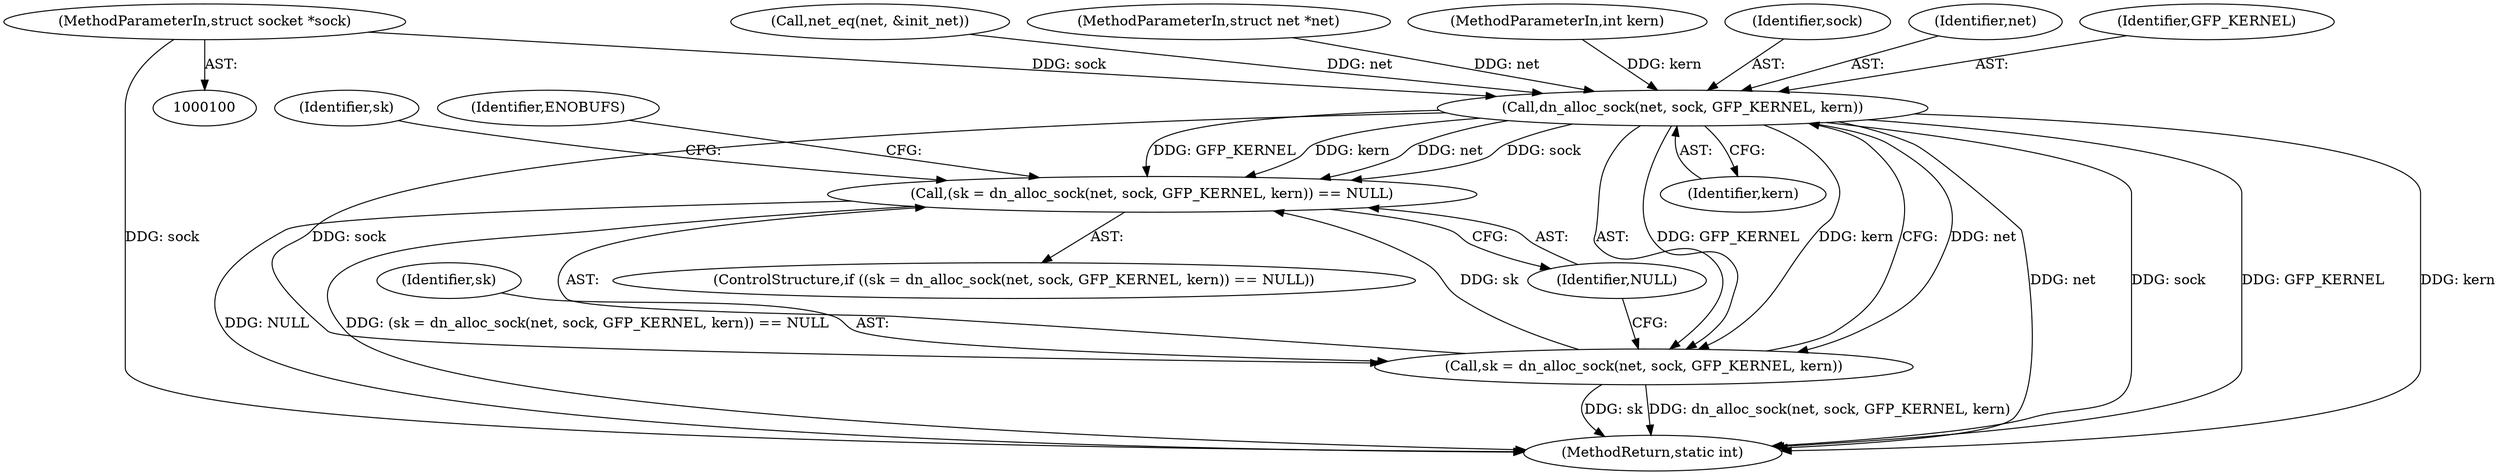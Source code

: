 digraph "0_linux_79462ad02e861803b3840cc782248c7359451cd9_0@pointer" {
"1000102" [label="(MethodParameterIn,struct socket *sock)"];
"1000151" [label="(Call,dn_alloc_sock(net, sock, GFP_KERNEL, kern))"];
"1000148" [label="(Call,(sk = dn_alloc_sock(net, sock, GFP_KERNEL, kern)) == NULL)"];
"1000149" [label="(Call,sk = dn_alloc_sock(net, sock, GFP_KERNEL, kern))"];
"1000102" [label="(MethodParameterIn,struct socket *sock)"];
"1000149" [label="(Call,sk = dn_alloc_sock(net, sock, GFP_KERNEL, kern))"];
"1000153" [label="(Identifier,sock)"];
"1000155" [label="(Identifier,kern)"];
"1000152" [label="(Identifier,net)"];
"1000154" [label="(Identifier,GFP_KERNEL)"];
"1000156" [label="(Identifier,NULL)"];
"1000159" [label="(Identifier,ENOBUFS)"];
"1000147" [label="(ControlStructure,if ((sk = dn_alloc_sock(net, sock, GFP_KERNEL, kern)) == NULL))"];
"1000120" [label="(Call,net_eq(net, &init_net))"];
"1000101" [label="(MethodParameterIn,struct net *net)"];
"1000167" [label="(MethodReturn,static int)"];
"1000104" [label="(MethodParameterIn,int kern)"];
"1000162" [label="(Identifier,sk)"];
"1000150" [label="(Identifier,sk)"];
"1000151" [label="(Call,dn_alloc_sock(net, sock, GFP_KERNEL, kern))"];
"1000148" [label="(Call,(sk = dn_alloc_sock(net, sock, GFP_KERNEL, kern)) == NULL)"];
"1000102" -> "1000100"  [label="AST: "];
"1000102" -> "1000167"  [label="DDG: sock"];
"1000102" -> "1000151"  [label="DDG: sock"];
"1000151" -> "1000149"  [label="AST: "];
"1000151" -> "1000155"  [label="CFG: "];
"1000152" -> "1000151"  [label="AST: "];
"1000153" -> "1000151"  [label="AST: "];
"1000154" -> "1000151"  [label="AST: "];
"1000155" -> "1000151"  [label="AST: "];
"1000149" -> "1000151"  [label="CFG: "];
"1000151" -> "1000167"  [label="DDG: net"];
"1000151" -> "1000167"  [label="DDG: sock"];
"1000151" -> "1000167"  [label="DDG: GFP_KERNEL"];
"1000151" -> "1000167"  [label="DDG: kern"];
"1000151" -> "1000148"  [label="DDG: net"];
"1000151" -> "1000148"  [label="DDG: sock"];
"1000151" -> "1000148"  [label="DDG: GFP_KERNEL"];
"1000151" -> "1000148"  [label="DDG: kern"];
"1000151" -> "1000149"  [label="DDG: net"];
"1000151" -> "1000149"  [label="DDG: sock"];
"1000151" -> "1000149"  [label="DDG: GFP_KERNEL"];
"1000151" -> "1000149"  [label="DDG: kern"];
"1000120" -> "1000151"  [label="DDG: net"];
"1000101" -> "1000151"  [label="DDG: net"];
"1000104" -> "1000151"  [label="DDG: kern"];
"1000148" -> "1000147"  [label="AST: "];
"1000148" -> "1000156"  [label="CFG: "];
"1000149" -> "1000148"  [label="AST: "];
"1000156" -> "1000148"  [label="AST: "];
"1000159" -> "1000148"  [label="CFG: "];
"1000162" -> "1000148"  [label="CFG: "];
"1000148" -> "1000167"  [label="DDG: (sk = dn_alloc_sock(net, sock, GFP_KERNEL, kern)) == NULL"];
"1000148" -> "1000167"  [label="DDG: NULL"];
"1000149" -> "1000148"  [label="DDG: sk"];
"1000150" -> "1000149"  [label="AST: "];
"1000156" -> "1000149"  [label="CFG: "];
"1000149" -> "1000167"  [label="DDG: dn_alloc_sock(net, sock, GFP_KERNEL, kern)"];
"1000149" -> "1000167"  [label="DDG: sk"];
}
